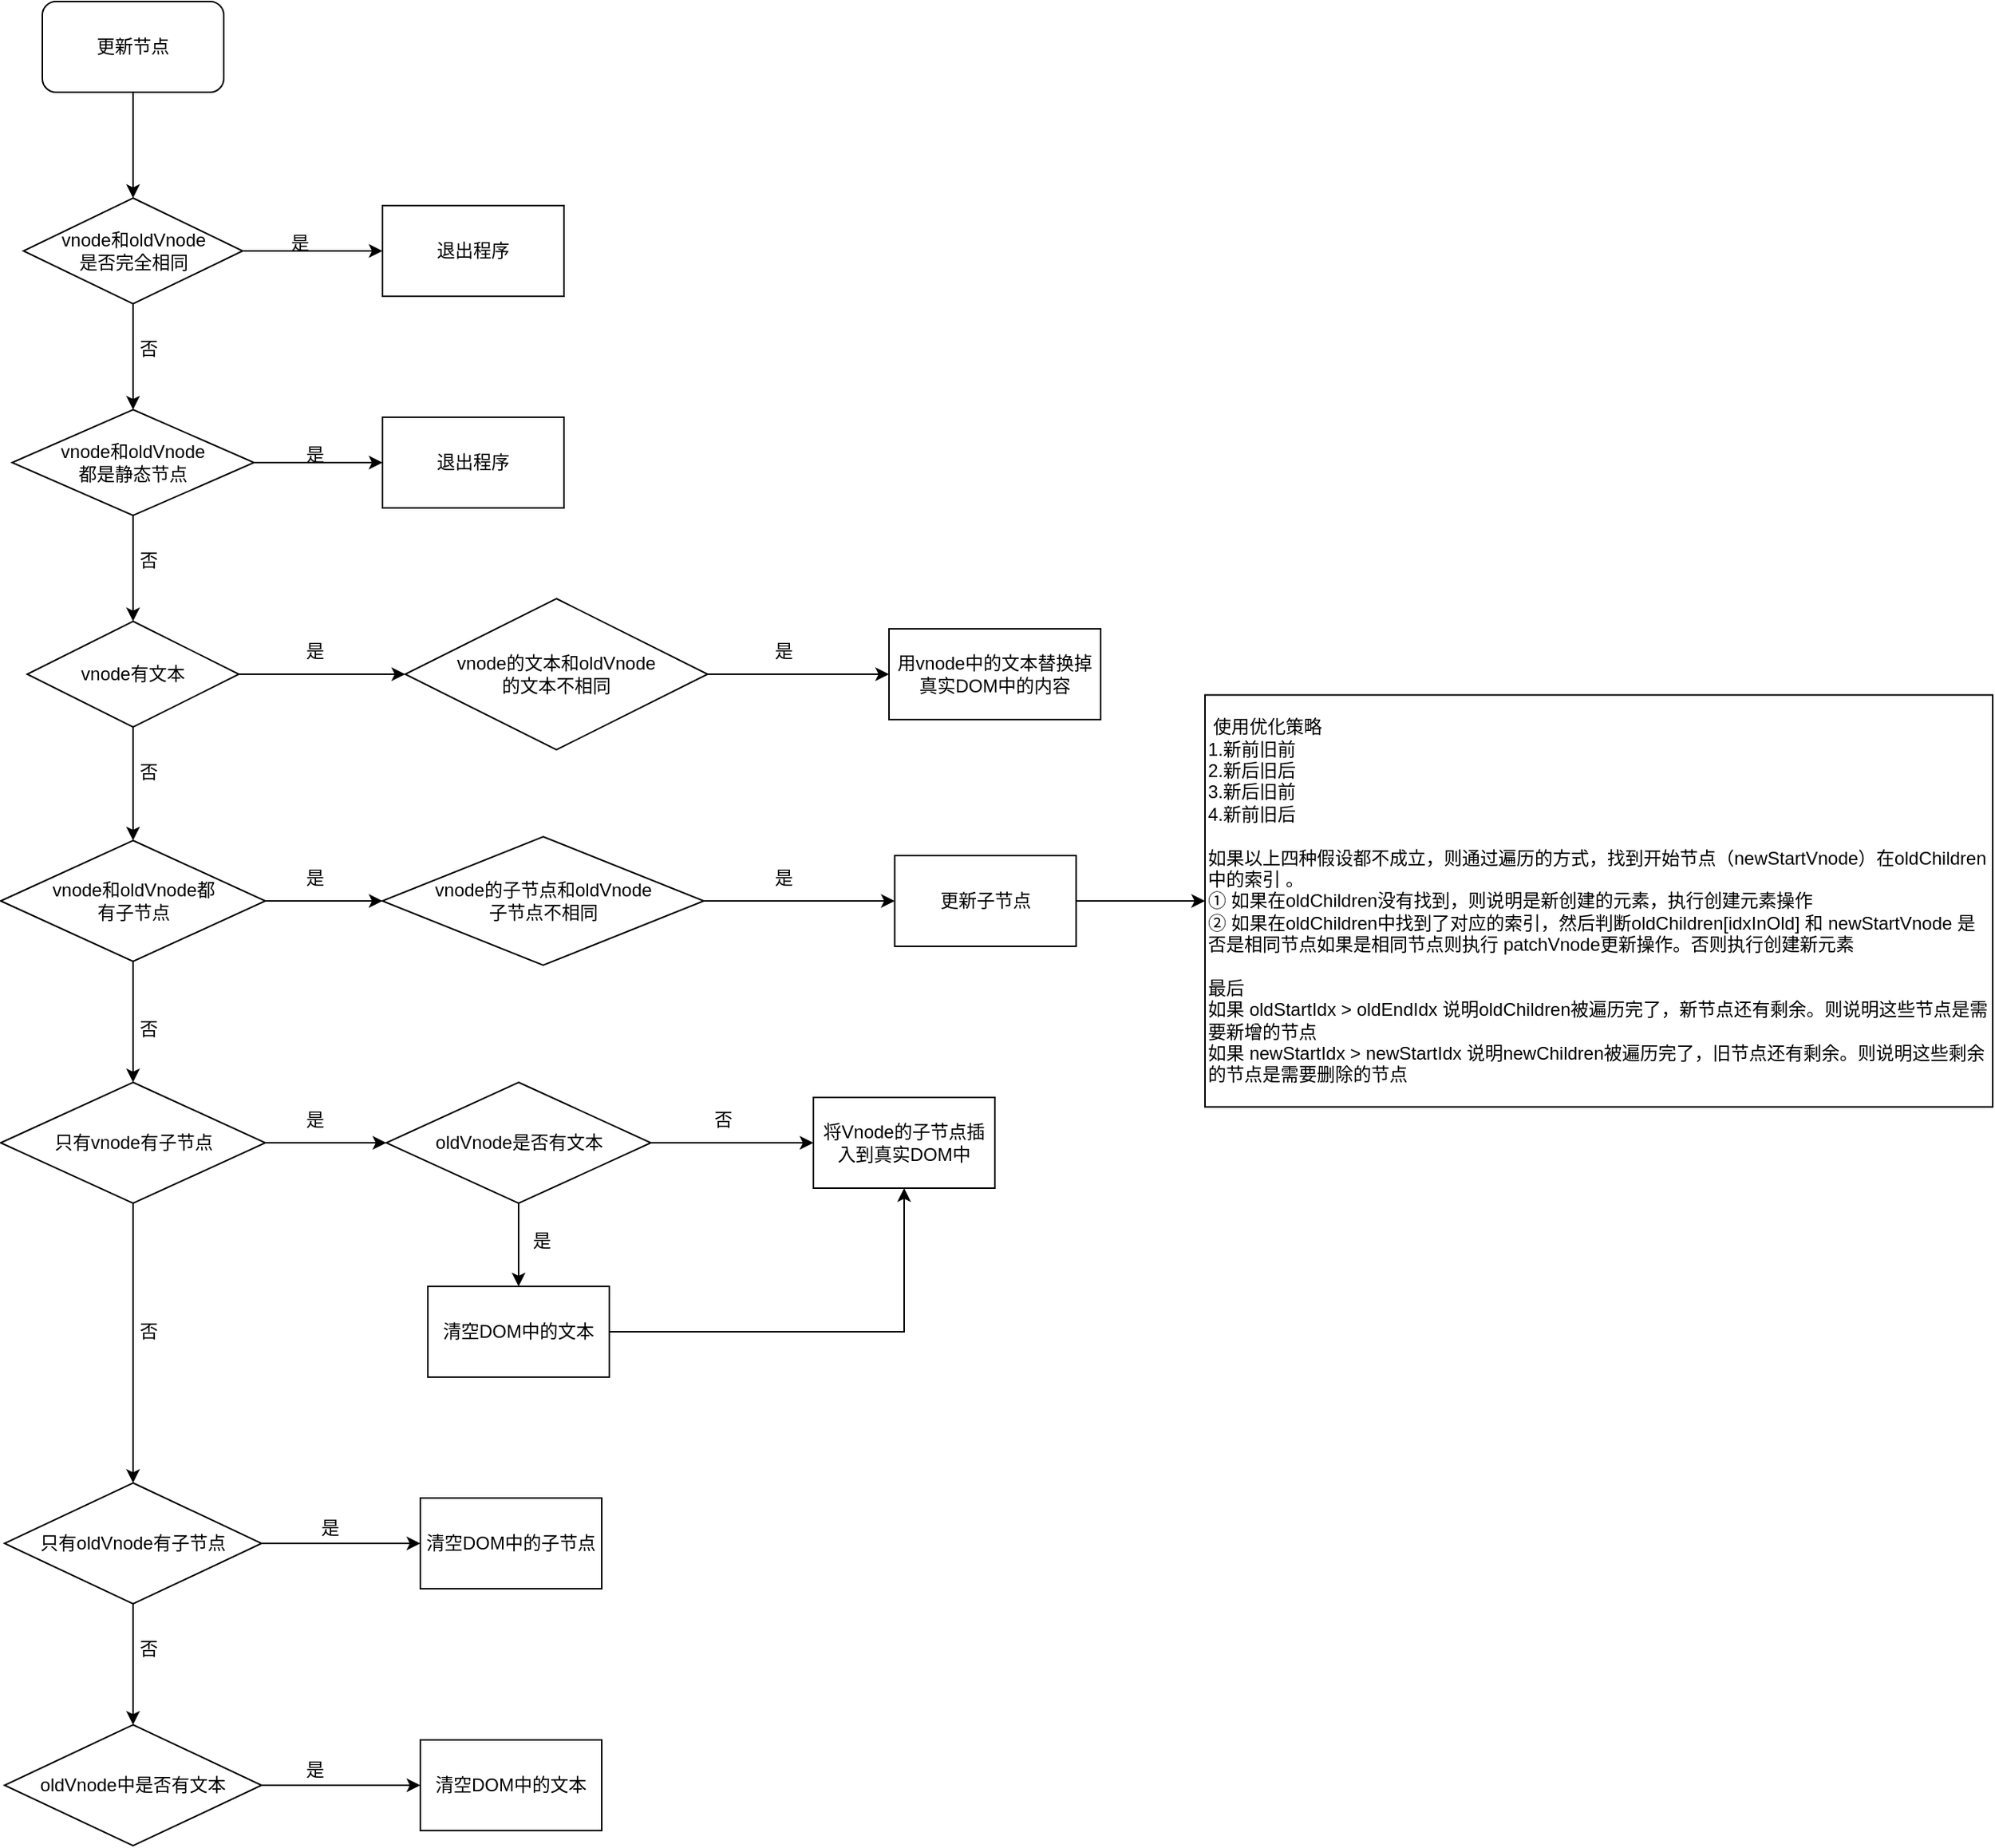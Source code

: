 <mxfile version="18.0.1" type="device"><diagram id="C5RBs43oDa-KdzZeNtuy" name="Page-1"><mxGraphModel dx="1102" dy="737" grid="1" gridSize="10" guides="1" tooltips="1" connect="1" arrows="1" fold="1" page="1" pageScale="1" pageWidth="1654" pageHeight="2336" math="0" shadow="0"><root><mxCell id="WIyWlLk6GJQsqaUBKTNV-0"/><mxCell id="WIyWlLk6GJQsqaUBKTNV-1" parent="WIyWlLk6GJQsqaUBKTNV-0"/><mxCell id="0Li7x-8iFDofCQkL7VRz-2" value="" style="edgeStyle=orthogonalEdgeStyle;rounded=0;orthogonalLoop=1;jettySize=auto;html=1;" edge="1" parent="WIyWlLk6GJQsqaUBKTNV-1" source="0Li7x-8iFDofCQkL7VRz-0"><mxGeometry relative="1" as="geometry"><mxPoint x="280" y="230" as="targetPoint"/></mxGeometry></mxCell><mxCell id="0Li7x-8iFDofCQkL7VRz-0" value="更新节点" style="rounded=1;whiteSpace=wrap;html=1;" vertex="1" parent="WIyWlLk6GJQsqaUBKTNV-1"><mxGeometry x="220" y="100" width="120" height="60" as="geometry"/></mxCell><mxCell id="0Li7x-8iFDofCQkL7VRz-5" value="" style="edgeStyle=orthogonalEdgeStyle;rounded=0;orthogonalLoop=1;jettySize=auto;html=1;" edge="1" parent="WIyWlLk6GJQsqaUBKTNV-1" source="0Li7x-8iFDofCQkL7VRz-3" target="0Li7x-8iFDofCQkL7VRz-4"><mxGeometry relative="1" as="geometry"/></mxCell><mxCell id="0Li7x-8iFDofCQkL7VRz-8" value="" style="edgeStyle=orthogonalEdgeStyle;rounded=0;orthogonalLoop=1;jettySize=auto;html=1;" edge="1" parent="WIyWlLk6GJQsqaUBKTNV-1" source="0Li7x-8iFDofCQkL7VRz-3" target="0Li7x-8iFDofCQkL7VRz-7"><mxGeometry relative="1" as="geometry"/></mxCell><mxCell id="0Li7x-8iFDofCQkL7VRz-3" value="vnode和oldVnode&lt;br&gt;是否完全相同" style="rhombus;whiteSpace=wrap;html=1;" vertex="1" parent="WIyWlLk6GJQsqaUBKTNV-1"><mxGeometry x="207.5" y="230" width="145" height="70" as="geometry"/></mxCell><mxCell id="0Li7x-8iFDofCQkL7VRz-4" value="退出程序" style="whiteSpace=wrap;html=1;" vertex="1" parent="WIyWlLk6GJQsqaUBKTNV-1"><mxGeometry x="445" y="235" width="120" height="60" as="geometry"/></mxCell><mxCell id="0Li7x-8iFDofCQkL7VRz-6" value="是" style="text;html=1;align=center;verticalAlign=middle;resizable=0;points=[];autosize=1;strokeColor=none;fillColor=none;" vertex="1" parent="WIyWlLk6GJQsqaUBKTNV-1"><mxGeometry x="375" y="250" width="30" height="20" as="geometry"/></mxCell><mxCell id="0Li7x-8iFDofCQkL7VRz-10" value="" style="edgeStyle=orthogonalEdgeStyle;rounded=0;orthogonalLoop=1;jettySize=auto;html=1;" edge="1" parent="WIyWlLk6GJQsqaUBKTNV-1" source="0Li7x-8iFDofCQkL7VRz-7" target="0Li7x-8iFDofCQkL7VRz-9"><mxGeometry relative="1" as="geometry"/></mxCell><mxCell id="0Li7x-8iFDofCQkL7VRz-13" value="" style="edgeStyle=orthogonalEdgeStyle;rounded=0;orthogonalLoop=1;jettySize=auto;html=1;" edge="1" parent="WIyWlLk6GJQsqaUBKTNV-1" source="0Li7x-8iFDofCQkL7VRz-7" target="0Li7x-8iFDofCQkL7VRz-12"><mxGeometry relative="1" as="geometry"/></mxCell><mxCell id="0Li7x-8iFDofCQkL7VRz-7" value="vnode和oldVnode&lt;br&gt;都是静态节点" style="rhombus;whiteSpace=wrap;html=1;" vertex="1" parent="WIyWlLk6GJQsqaUBKTNV-1"><mxGeometry x="200" y="370" width="160" height="70" as="geometry"/></mxCell><mxCell id="0Li7x-8iFDofCQkL7VRz-9" value="退出程序" style="whiteSpace=wrap;html=1;" vertex="1" parent="WIyWlLk6GJQsqaUBKTNV-1"><mxGeometry x="445" y="375" width="120" height="60" as="geometry"/></mxCell><mxCell id="0Li7x-8iFDofCQkL7VRz-11" value="是" style="text;html=1;align=center;verticalAlign=middle;resizable=0;points=[];autosize=1;strokeColor=none;fillColor=none;" vertex="1" parent="WIyWlLk6GJQsqaUBKTNV-1"><mxGeometry x="385" y="390" width="30" height="20" as="geometry"/></mxCell><mxCell id="0Li7x-8iFDofCQkL7VRz-15" value="" style="edgeStyle=orthogonalEdgeStyle;rounded=0;orthogonalLoop=1;jettySize=auto;html=1;" edge="1" parent="WIyWlLk6GJQsqaUBKTNV-1" source="0Li7x-8iFDofCQkL7VRz-12" target="0Li7x-8iFDofCQkL7VRz-14"><mxGeometry relative="1" as="geometry"/></mxCell><mxCell id="0Li7x-8iFDofCQkL7VRz-21" value="" style="edgeStyle=orthogonalEdgeStyle;rounded=0;orthogonalLoop=1;jettySize=auto;html=1;" edge="1" parent="WIyWlLk6GJQsqaUBKTNV-1" source="0Li7x-8iFDofCQkL7VRz-12" target="0Li7x-8iFDofCQkL7VRz-20"><mxGeometry relative="1" as="geometry"/></mxCell><mxCell id="0Li7x-8iFDofCQkL7VRz-12" value="vnode有文本" style="rhombus;whiteSpace=wrap;html=1;" vertex="1" parent="WIyWlLk6GJQsqaUBKTNV-1"><mxGeometry x="210" y="510" width="140" height="70" as="geometry"/></mxCell><mxCell id="0Li7x-8iFDofCQkL7VRz-18" value="" style="edgeStyle=orthogonalEdgeStyle;rounded=0;orthogonalLoop=1;jettySize=auto;html=1;" edge="1" parent="WIyWlLk6GJQsqaUBKTNV-1" source="0Li7x-8iFDofCQkL7VRz-14" target="0Li7x-8iFDofCQkL7VRz-17"><mxGeometry relative="1" as="geometry"/></mxCell><mxCell id="0Li7x-8iFDofCQkL7VRz-14" value="vnode的文本和oldVnode&lt;br&gt;的文本不相同" style="rhombus;whiteSpace=wrap;html=1;" vertex="1" parent="WIyWlLk6GJQsqaUBKTNV-1"><mxGeometry x="460" y="495" width="200" height="100" as="geometry"/></mxCell><mxCell id="0Li7x-8iFDofCQkL7VRz-16" value="是" style="text;html=1;align=center;verticalAlign=middle;resizable=0;points=[];autosize=1;strokeColor=none;fillColor=none;" vertex="1" parent="WIyWlLk6GJQsqaUBKTNV-1"><mxGeometry x="385" y="520" width="30" height="20" as="geometry"/></mxCell><mxCell id="0Li7x-8iFDofCQkL7VRz-17" value="用vnode中的文本替换掉真实DOM中的内容" style="whiteSpace=wrap;html=1;" vertex="1" parent="WIyWlLk6GJQsqaUBKTNV-1"><mxGeometry x="780" y="515" width="140" height="60" as="geometry"/></mxCell><mxCell id="0Li7x-8iFDofCQkL7VRz-19" value="是" style="text;html=1;align=center;verticalAlign=middle;resizable=0;points=[];autosize=1;strokeColor=none;fillColor=none;" vertex="1" parent="WIyWlLk6GJQsqaUBKTNV-1"><mxGeometry x="695" y="520" width="30" height="20" as="geometry"/></mxCell><mxCell id="0Li7x-8iFDofCQkL7VRz-23" value="" style="edgeStyle=orthogonalEdgeStyle;rounded=0;orthogonalLoop=1;jettySize=auto;html=1;" edge="1" parent="WIyWlLk6GJQsqaUBKTNV-1" source="0Li7x-8iFDofCQkL7VRz-20" target="0Li7x-8iFDofCQkL7VRz-22"><mxGeometry relative="1" as="geometry"/></mxCell><mxCell id="0Li7x-8iFDofCQkL7VRz-29" value="" style="edgeStyle=orthogonalEdgeStyle;rounded=0;orthogonalLoop=1;jettySize=auto;html=1;" edge="1" parent="WIyWlLk6GJQsqaUBKTNV-1" source="0Li7x-8iFDofCQkL7VRz-20" target="0Li7x-8iFDofCQkL7VRz-28"><mxGeometry relative="1" as="geometry"/></mxCell><mxCell id="0Li7x-8iFDofCQkL7VRz-20" value="vnode和oldVnode都&lt;br&gt;有子节点" style="rhombus;whiteSpace=wrap;html=1;" vertex="1" parent="WIyWlLk6GJQsqaUBKTNV-1"><mxGeometry x="192.5" y="655" width="175" height="80" as="geometry"/></mxCell><mxCell id="0Li7x-8iFDofCQkL7VRz-26" value="" style="edgeStyle=orthogonalEdgeStyle;rounded=0;orthogonalLoop=1;jettySize=auto;html=1;" edge="1" parent="WIyWlLk6GJQsqaUBKTNV-1" source="0Li7x-8iFDofCQkL7VRz-22" target="0Li7x-8iFDofCQkL7VRz-25"><mxGeometry relative="1" as="geometry"/></mxCell><mxCell id="0Li7x-8iFDofCQkL7VRz-22" value="vnode的子节点和oldVnode&lt;br&gt;子节点不相同" style="rhombus;whiteSpace=wrap;html=1;" vertex="1" parent="WIyWlLk6GJQsqaUBKTNV-1"><mxGeometry x="445" y="652.5" width="212.5" height="85" as="geometry"/></mxCell><mxCell id="0Li7x-8iFDofCQkL7VRz-24" value="是" style="text;html=1;align=center;verticalAlign=middle;resizable=0;points=[];autosize=1;strokeColor=none;fillColor=none;" vertex="1" parent="WIyWlLk6GJQsqaUBKTNV-1"><mxGeometry x="385" y="670" width="30" height="20" as="geometry"/></mxCell><mxCell id="0Li7x-8iFDofCQkL7VRz-62" value="" style="edgeStyle=orthogonalEdgeStyle;rounded=0;orthogonalLoop=1;jettySize=auto;html=1;" edge="1" parent="WIyWlLk6GJQsqaUBKTNV-1" source="0Li7x-8iFDofCQkL7VRz-25" target="0Li7x-8iFDofCQkL7VRz-61"><mxGeometry relative="1" as="geometry"/></mxCell><mxCell id="0Li7x-8iFDofCQkL7VRz-25" value="更新子节点" style="whiteSpace=wrap;html=1;" vertex="1" parent="WIyWlLk6GJQsqaUBKTNV-1"><mxGeometry x="783.75" y="665" width="120" height="60" as="geometry"/></mxCell><mxCell id="0Li7x-8iFDofCQkL7VRz-27" value="是" style="text;html=1;align=center;verticalAlign=middle;resizable=0;points=[];autosize=1;strokeColor=none;fillColor=none;" vertex="1" parent="WIyWlLk6GJQsqaUBKTNV-1"><mxGeometry x="695" y="670" width="30" height="20" as="geometry"/></mxCell><mxCell id="0Li7x-8iFDofCQkL7VRz-38" value="" style="edgeStyle=orthogonalEdgeStyle;rounded=0;orthogonalLoop=1;jettySize=auto;html=1;" edge="1" parent="WIyWlLk6GJQsqaUBKTNV-1" source="0Li7x-8iFDofCQkL7VRz-28" target="0Li7x-8iFDofCQkL7VRz-37"><mxGeometry relative="1" as="geometry"/></mxCell><mxCell id="0Li7x-8iFDofCQkL7VRz-50" value="" style="edgeStyle=orthogonalEdgeStyle;rounded=0;orthogonalLoop=1;jettySize=auto;html=1;" edge="1" parent="WIyWlLk6GJQsqaUBKTNV-1" source="0Li7x-8iFDofCQkL7VRz-28" target="0Li7x-8iFDofCQkL7VRz-49"><mxGeometry relative="1" as="geometry"/></mxCell><mxCell id="0Li7x-8iFDofCQkL7VRz-28" value="只有vnode有子节点" style="rhombus;whiteSpace=wrap;html=1;" vertex="1" parent="WIyWlLk6GJQsqaUBKTNV-1"><mxGeometry x="192.5" y="815" width="175" height="80" as="geometry"/></mxCell><mxCell id="0Li7x-8iFDofCQkL7VRz-30" value="否" style="text;html=1;align=center;verticalAlign=middle;resizable=0;points=[];autosize=1;strokeColor=none;fillColor=none;" vertex="1" parent="WIyWlLk6GJQsqaUBKTNV-1"><mxGeometry x="275" y="320" width="30" height="20" as="geometry"/></mxCell><mxCell id="0Li7x-8iFDofCQkL7VRz-31" value="否" style="text;html=1;align=center;verticalAlign=middle;resizable=0;points=[];autosize=1;strokeColor=none;fillColor=none;" vertex="1" parent="WIyWlLk6GJQsqaUBKTNV-1"><mxGeometry x="275" y="460" width="30" height="20" as="geometry"/></mxCell><mxCell id="0Li7x-8iFDofCQkL7VRz-32" value="否" style="text;html=1;align=center;verticalAlign=middle;resizable=0;points=[];autosize=1;strokeColor=none;fillColor=none;" vertex="1" parent="WIyWlLk6GJQsqaUBKTNV-1"><mxGeometry x="275" y="600" width="30" height="20" as="geometry"/></mxCell><mxCell id="0Li7x-8iFDofCQkL7VRz-33" value="否" style="text;html=1;align=center;verticalAlign=middle;resizable=0;points=[];autosize=1;strokeColor=none;fillColor=none;" vertex="1" parent="WIyWlLk6GJQsqaUBKTNV-1"><mxGeometry x="275" y="770" width="30" height="20" as="geometry"/></mxCell><mxCell id="0Li7x-8iFDofCQkL7VRz-42" value="" style="edgeStyle=orthogonalEdgeStyle;rounded=0;orthogonalLoop=1;jettySize=auto;html=1;" edge="1" parent="WIyWlLk6GJQsqaUBKTNV-1" source="0Li7x-8iFDofCQkL7VRz-37" target="0Li7x-8iFDofCQkL7VRz-41"><mxGeometry relative="1" as="geometry"/></mxCell><mxCell id="0Li7x-8iFDofCQkL7VRz-45" value="" style="edgeStyle=orthogonalEdgeStyle;rounded=0;orthogonalLoop=1;jettySize=auto;html=1;" edge="1" parent="WIyWlLk6GJQsqaUBKTNV-1" source="0Li7x-8iFDofCQkL7VRz-37" target="0Li7x-8iFDofCQkL7VRz-44"><mxGeometry relative="1" as="geometry"/></mxCell><mxCell id="0Li7x-8iFDofCQkL7VRz-37" value="oldVnode是否有文本" style="rhombus;whiteSpace=wrap;html=1;" vertex="1" parent="WIyWlLk6GJQsqaUBKTNV-1"><mxGeometry x="447.5" y="815" width="175" height="80" as="geometry"/></mxCell><mxCell id="0Li7x-8iFDofCQkL7VRz-39" value="是" style="text;html=1;align=center;verticalAlign=middle;resizable=0;points=[];autosize=1;strokeColor=none;fillColor=none;" vertex="1" parent="WIyWlLk6GJQsqaUBKTNV-1"><mxGeometry x="385" y="830" width="30" height="20" as="geometry"/></mxCell><mxCell id="0Li7x-8iFDofCQkL7VRz-48" value="" style="edgeStyle=orthogonalEdgeStyle;rounded=0;orthogonalLoop=1;jettySize=auto;html=1;entryX=0.5;entryY=1;entryDx=0;entryDy=0;" edge="1" parent="WIyWlLk6GJQsqaUBKTNV-1" source="0Li7x-8iFDofCQkL7VRz-41" target="0Li7x-8iFDofCQkL7VRz-44"><mxGeometry relative="1" as="geometry"><mxPoint x="790" y="890" as="targetPoint"/></mxGeometry></mxCell><mxCell id="0Li7x-8iFDofCQkL7VRz-41" value="清空DOM中的文本" style="whiteSpace=wrap;html=1;" vertex="1" parent="WIyWlLk6GJQsqaUBKTNV-1"><mxGeometry x="475" y="950" width="120" height="60" as="geometry"/></mxCell><mxCell id="0Li7x-8iFDofCQkL7VRz-43" value="是" style="text;html=1;align=center;verticalAlign=middle;resizable=0;points=[];autosize=1;strokeColor=none;fillColor=none;" vertex="1" parent="WIyWlLk6GJQsqaUBKTNV-1"><mxGeometry x="535" y="910" width="30" height="20" as="geometry"/></mxCell><mxCell id="0Li7x-8iFDofCQkL7VRz-44" value="将Vnode的子节点插入到真实DOM中" style="whiteSpace=wrap;html=1;" vertex="1" parent="WIyWlLk6GJQsqaUBKTNV-1"><mxGeometry x="730" y="825" width="120" height="60" as="geometry"/></mxCell><mxCell id="0Li7x-8iFDofCQkL7VRz-46" value="否" style="text;html=1;align=center;verticalAlign=middle;resizable=0;points=[];autosize=1;strokeColor=none;fillColor=none;" vertex="1" parent="WIyWlLk6GJQsqaUBKTNV-1"><mxGeometry x="655" y="830" width="30" height="20" as="geometry"/></mxCell><mxCell id="0Li7x-8iFDofCQkL7VRz-53" value="" style="edgeStyle=orthogonalEdgeStyle;rounded=0;orthogonalLoop=1;jettySize=auto;html=1;" edge="1" parent="WIyWlLk6GJQsqaUBKTNV-1" source="0Li7x-8iFDofCQkL7VRz-49" target="0Li7x-8iFDofCQkL7VRz-52"><mxGeometry relative="1" as="geometry"/></mxCell><mxCell id="0Li7x-8iFDofCQkL7VRz-56" value="" style="edgeStyle=orthogonalEdgeStyle;rounded=0;orthogonalLoop=1;jettySize=auto;html=1;" edge="1" parent="WIyWlLk6GJQsqaUBKTNV-1" source="0Li7x-8iFDofCQkL7VRz-49" target="0Li7x-8iFDofCQkL7VRz-55"><mxGeometry relative="1" as="geometry"/></mxCell><mxCell id="0Li7x-8iFDofCQkL7VRz-49" value="只有oldVnode有子节点" style="rhombus;whiteSpace=wrap;html=1;" vertex="1" parent="WIyWlLk6GJQsqaUBKTNV-1"><mxGeometry x="195" y="1080" width="170" height="80" as="geometry"/></mxCell><mxCell id="0Li7x-8iFDofCQkL7VRz-51" value="否" style="text;html=1;align=center;verticalAlign=middle;resizable=0;points=[];autosize=1;strokeColor=none;fillColor=none;" vertex="1" parent="WIyWlLk6GJQsqaUBKTNV-1"><mxGeometry x="275" y="970" width="30" height="20" as="geometry"/></mxCell><mxCell id="0Li7x-8iFDofCQkL7VRz-52" value="清空DOM中的子节点" style="whiteSpace=wrap;html=1;" vertex="1" parent="WIyWlLk6GJQsqaUBKTNV-1"><mxGeometry x="470" y="1090" width="120" height="60" as="geometry"/></mxCell><mxCell id="0Li7x-8iFDofCQkL7VRz-54" value="是" style="text;html=1;align=center;verticalAlign=middle;resizable=0;points=[];autosize=1;strokeColor=none;fillColor=none;" vertex="1" parent="WIyWlLk6GJQsqaUBKTNV-1"><mxGeometry x="395" y="1100" width="30" height="20" as="geometry"/></mxCell><mxCell id="0Li7x-8iFDofCQkL7VRz-59" value="" style="edgeStyle=orthogonalEdgeStyle;rounded=0;orthogonalLoop=1;jettySize=auto;html=1;" edge="1" parent="WIyWlLk6GJQsqaUBKTNV-1" source="0Li7x-8iFDofCQkL7VRz-55" target="0Li7x-8iFDofCQkL7VRz-58"><mxGeometry relative="1" as="geometry"/></mxCell><mxCell id="0Li7x-8iFDofCQkL7VRz-55" value="oldVnode中是否有文本" style="rhombus;whiteSpace=wrap;html=1;" vertex="1" parent="WIyWlLk6GJQsqaUBKTNV-1"><mxGeometry x="195" y="1240" width="170" height="80" as="geometry"/></mxCell><mxCell id="0Li7x-8iFDofCQkL7VRz-57" value="否" style="text;html=1;align=center;verticalAlign=middle;resizable=0;points=[];autosize=1;strokeColor=none;fillColor=none;" vertex="1" parent="WIyWlLk6GJQsqaUBKTNV-1"><mxGeometry x="275" y="1180" width="30" height="20" as="geometry"/></mxCell><mxCell id="0Li7x-8iFDofCQkL7VRz-58" value="清空DOM中的文本" style="whiteSpace=wrap;html=1;" vertex="1" parent="WIyWlLk6GJQsqaUBKTNV-1"><mxGeometry x="470" y="1250" width="120" height="60" as="geometry"/></mxCell><mxCell id="0Li7x-8iFDofCQkL7VRz-60" value="是" style="text;html=1;align=center;verticalAlign=middle;resizable=0;points=[];autosize=1;strokeColor=none;fillColor=none;" vertex="1" parent="WIyWlLk6GJQsqaUBKTNV-1"><mxGeometry x="385" y="1260" width="30" height="20" as="geometry"/></mxCell><mxCell id="0Li7x-8iFDofCQkL7VRz-61" value="&amp;nbsp;使用优化策略&lt;br&gt;1.新前旧前&lt;br&gt;2.新后旧后&lt;br&gt;3.新后旧前&lt;br&gt;4.新前旧后&lt;br&gt;&lt;br&gt;如果以上四种假设都不成立，则通过遍历的方式，找到开始节点（newStartVnode）在oldChildren中的索引 。&lt;br&gt;① 如果在oldChildren没有找到，则说明是新创建的元素，执行创建元素操作&lt;br&gt;② 如果在oldChildren中找到了对应的索引，然后判断oldChildren[idxInOld&lt;span style=&quot;background-color: initial;&quot;&gt;] 和&amp;nbsp;&lt;/span&gt;newStartVnode 是否是相同节点如果是相同节点则执行 patchVnode更新操作。否则执行创建新元素&lt;br&gt;&lt;br&gt;最后&lt;br&gt;如果 oldStartIdx &amp;gt; oldEndIdx 说明oldChildren被遍历完了，新节点还有剩余。则说明这些节点是需要新增的节点&lt;br&gt;如果 newStartIdx &amp;gt; newStartIdx 说明newChildren被遍历完了，旧节点还有剩余。则说明这些剩余的节点是需要删除的节点" style="whiteSpace=wrap;html=1;align=left;" vertex="1" parent="WIyWlLk6GJQsqaUBKTNV-1"><mxGeometry x="989" y="558.75" width="521" height="272.5" as="geometry"/></mxCell></root></mxGraphModel></diagram></mxfile>